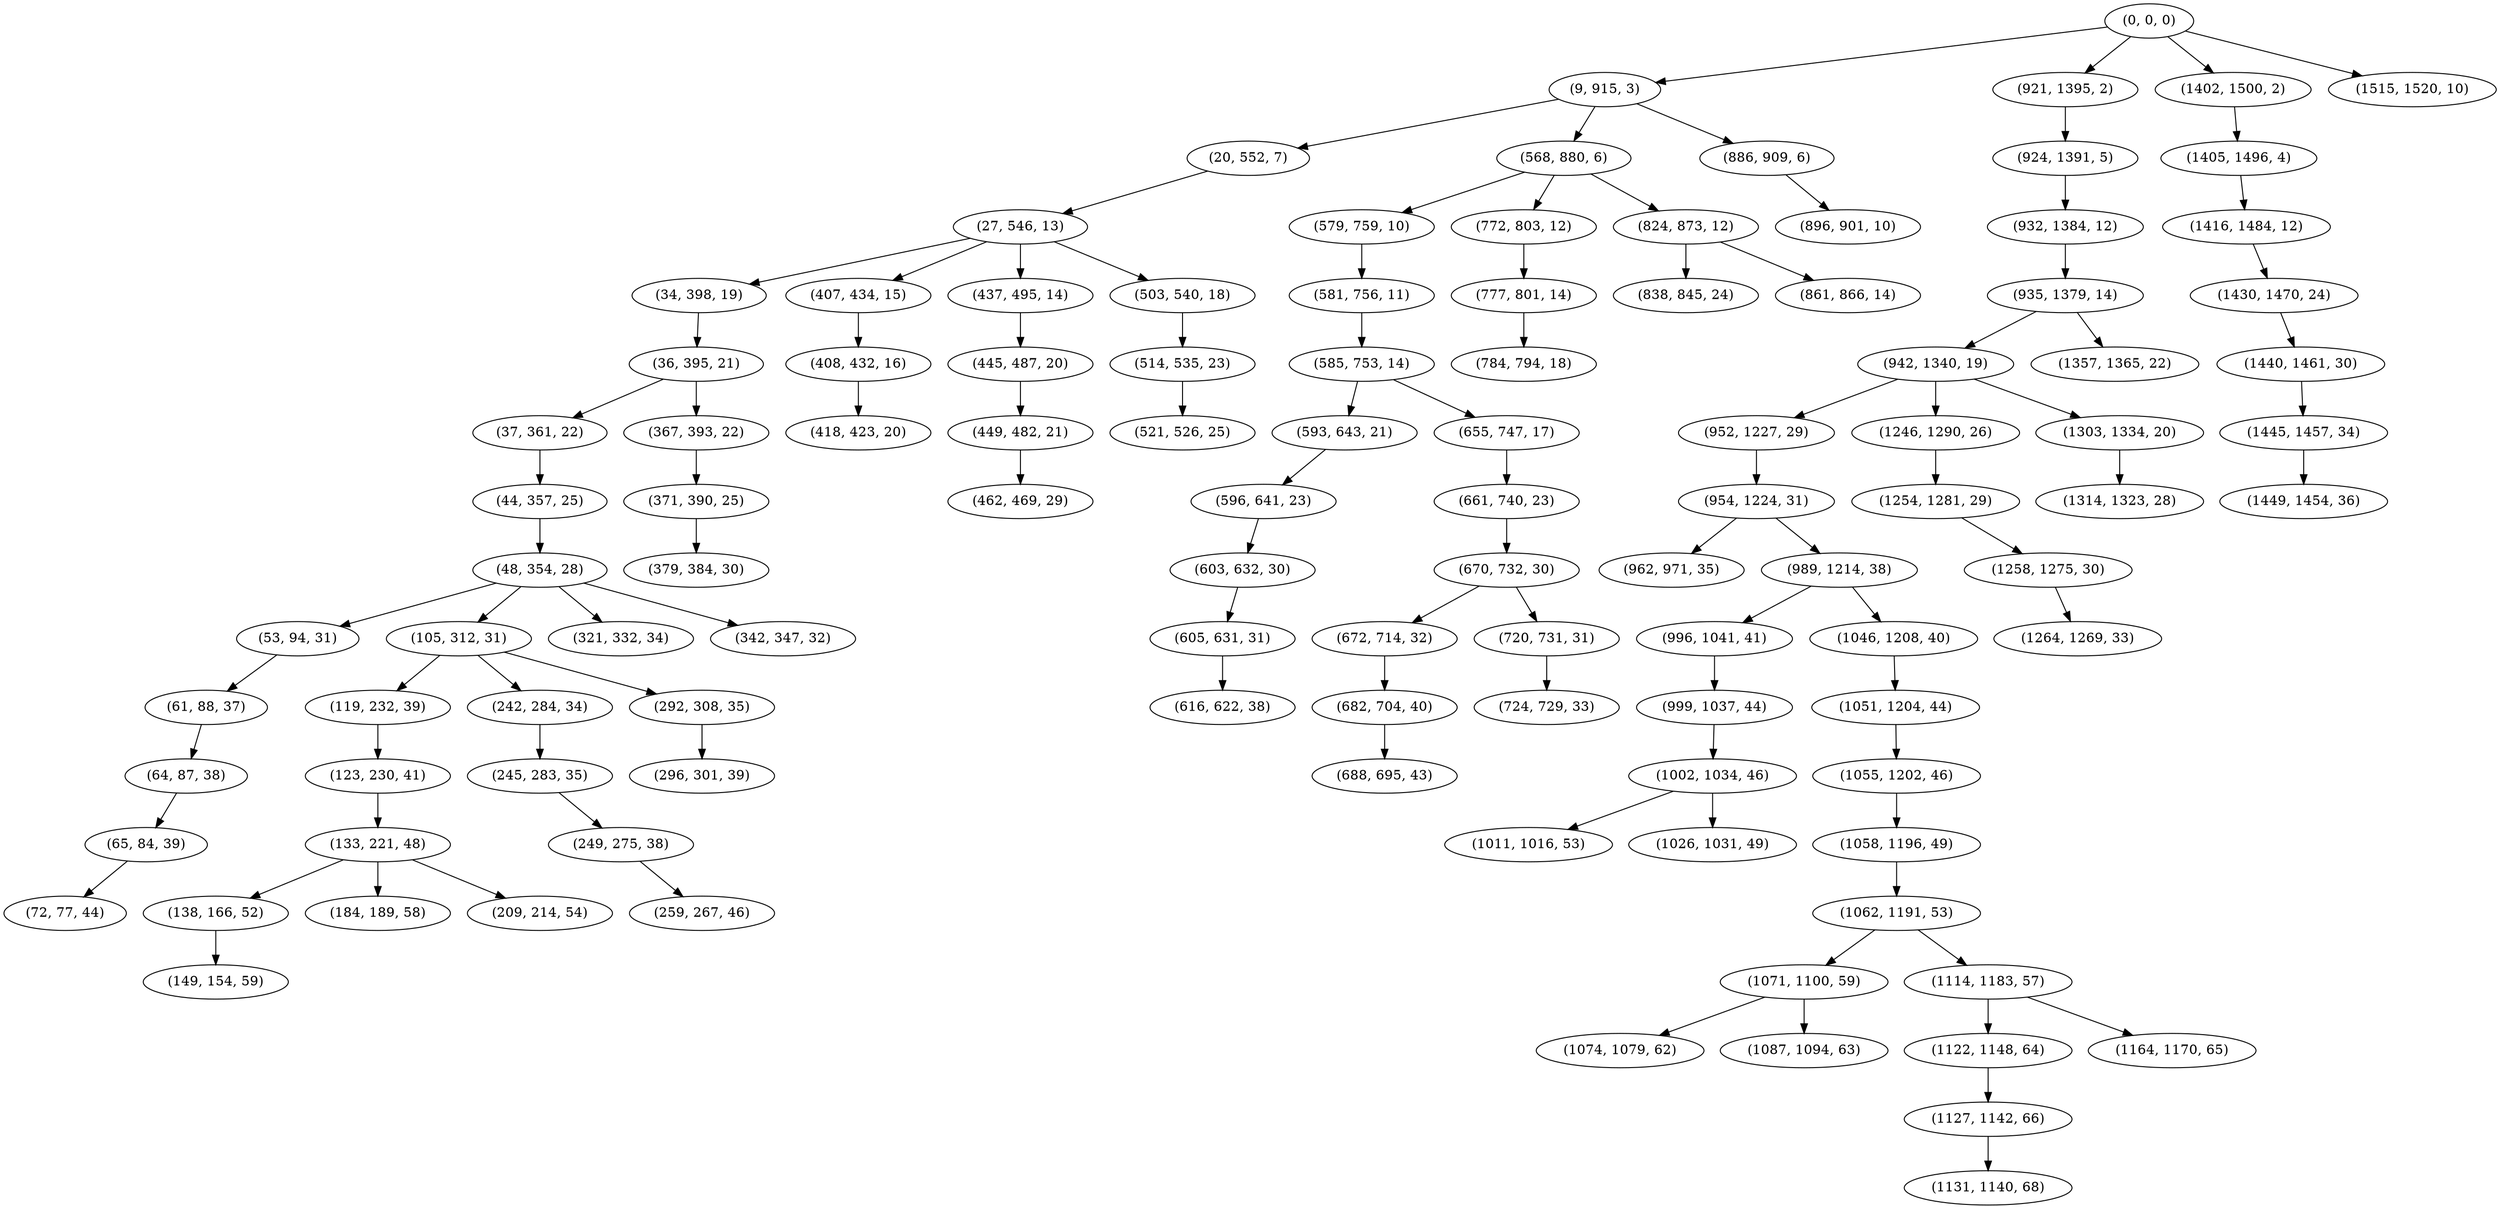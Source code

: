 digraph tree {
    "(0, 0, 0)";
    "(9, 915, 3)";
    "(20, 552, 7)";
    "(27, 546, 13)";
    "(34, 398, 19)";
    "(36, 395, 21)";
    "(37, 361, 22)";
    "(44, 357, 25)";
    "(48, 354, 28)";
    "(53, 94, 31)";
    "(61, 88, 37)";
    "(64, 87, 38)";
    "(65, 84, 39)";
    "(72, 77, 44)";
    "(105, 312, 31)";
    "(119, 232, 39)";
    "(123, 230, 41)";
    "(133, 221, 48)";
    "(138, 166, 52)";
    "(149, 154, 59)";
    "(184, 189, 58)";
    "(209, 214, 54)";
    "(242, 284, 34)";
    "(245, 283, 35)";
    "(249, 275, 38)";
    "(259, 267, 46)";
    "(292, 308, 35)";
    "(296, 301, 39)";
    "(321, 332, 34)";
    "(342, 347, 32)";
    "(367, 393, 22)";
    "(371, 390, 25)";
    "(379, 384, 30)";
    "(407, 434, 15)";
    "(408, 432, 16)";
    "(418, 423, 20)";
    "(437, 495, 14)";
    "(445, 487, 20)";
    "(449, 482, 21)";
    "(462, 469, 29)";
    "(503, 540, 18)";
    "(514, 535, 23)";
    "(521, 526, 25)";
    "(568, 880, 6)";
    "(579, 759, 10)";
    "(581, 756, 11)";
    "(585, 753, 14)";
    "(593, 643, 21)";
    "(596, 641, 23)";
    "(603, 632, 30)";
    "(605, 631, 31)";
    "(616, 622, 38)";
    "(655, 747, 17)";
    "(661, 740, 23)";
    "(670, 732, 30)";
    "(672, 714, 32)";
    "(682, 704, 40)";
    "(688, 695, 43)";
    "(720, 731, 31)";
    "(724, 729, 33)";
    "(772, 803, 12)";
    "(777, 801, 14)";
    "(784, 794, 18)";
    "(824, 873, 12)";
    "(838, 845, 24)";
    "(861, 866, 14)";
    "(886, 909, 6)";
    "(896, 901, 10)";
    "(921, 1395, 2)";
    "(924, 1391, 5)";
    "(932, 1384, 12)";
    "(935, 1379, 14)";
    "(942, 1340, 19)";
    "(952, 1227, 29)";
    "(954, 1224, 31)";
    "(962, 971, 35)";
    "(989, 1214, 38)";
    "(996, 1041, 41)";
    "(999, 1037, 44)";
    "(1002, 1034, 46)";
    "(1011, 1016, 53)";
    "(1026, 1031, 49)";
    "(1046, 1208, 40)";
    "(1051, 1204, 44)";
    "(1055, 1202, 46)";
    "(1058, 1196, 49)";
    "(1062, 1191, 53)";
    "(1071, 1100, 59)";
    "(1074, 1079, 62)";
    "(1087, 1094, 63)";
    "(1114, 1183, 57)";
    "(1122, 1148, 64)";
    "(1127, 1142, 66)";
    "(1131, 1140, 68)";
    "(1164, 1170, 65)";
    "(1246, 1290, 26)";
    "(1254, 1281, 29)";
    "(1258, 1275, 30)";
    "(1264, 1269, 33)";
    "(1303, 1334, 20)";
    "(1314, 1323, 28)";
    "(1357, 1365, 22)";
    "(1402, 1500, 2)";
    "(1405, 1496, 4)";
    "(1416, 1484, 12)";
    "(1430, 1470, 24)";
    "(1440, 1461, 30)";
    "(1445, 1457, 34)";
    "(1449, 1454, 36)";
    "(1515, 1520, 10)";
    "(0, 0, 0)" -> "(9, 915, 3)";
    "(0, 0, 0)" -> "(921, 1395, 2)";
    "(0, 0, 0)" -> "(1402, 1500, 2)";
    "(0, 0, 0)" -> "(1515, 1520, 10)";
    "(9, 915, 3)" -> "(20, 552, 7)";
    "(9, 915, 3)" -> "(568, 880, 6)";
    "(9, 915, 3)" -> "(886, 909, 6)";
    "(20, 552, 7)" -> "(27, 546, 13)";
    "(27, 546, 13)" -> "(34, 398, 19)";
    "(27, 546, 13)" -> "(407, 434, 15)";
    "(27, 546, 13)" -> "(437, 495, 14)";
    "(27, 546, 13)" -> "(503, 540, 18)";
    "(34, 398, 19)" -> "(36, 395, 21)";
    "(36, 395, 21)" -> "(37, 361, 22)";
    "(36, 395, 21)" -> "(367, 393, 22)";
    "(37, 361, 22)" -> "(44, 357, 25)";
    "(44, 357, 25)" -> "(48, 354, 28)";
    "(48, 354, 28)" -> "(53, 94, 31)";
    "(48, 354, 28)" -> "(105, 312, 31)";
    "(48, 354, 28)" -> "(321, 332, 34)";
    "(48, 354, 28)" -> "(342, 347, 32)";
    "(53, 94, 31)" -> "(61, 88, 37)";
    "(61, 88, 37)" -> "(64, 87, 38)";
    "(64, 87, 38)" -> "(65, 84, 39)";
    "(65, 84, 39)" -> "(72, 77, 44)";
    "(105, 312, 31)" -> "(119, 232, 39)";
    "(105, 312, 31)" -> "(242, 284, 34)";
    "(105, 312, 31)" -> "(292, 308, 35)";
    "(119, 232, 39)" -> "(123, 230, 41)";
    "(123, 230, 41)" -> "(133, 221, 48)";
    "(133, 221, 48)" -> "(138, 166, 52)";
    "(133, 221, 48)" -> "(184, 189, 58)";
    "(133, 221, 48)" -> "(209, 214, 54)";
    "(138, 166, 52)" -> "(149, 154, 59)";
    "(242, 284, 34)" -> "(245, 283, 35)";
    "(245, 283, 35)" -> "(249, 275, 38)";
    "(249, 275, 38)" -> "(259, 267, 46)";
    "(292, 308, 35)" -> "(296, 301, 39)";
    "(367, 393, 22)" -> "(371, 390, 25)";
    "(371, 390, 25)" -> "(379, 384, 30)";
    "(407, 434, 15)" -> "(408, 432, 16)";
    "(408, 432, 16)" -> "(418, 423, 20)";
    "(437, 495, 14)" -> "(445, 487, 20)";
    "(445, 487, 20)" -> "(449, 482, 21)";
    "(449, 482, 21)" -> "(462, 469, 29)";
    "(503, 540, 18)" -> "(514, 535, 23)";
    "(514, 535, 23)" -> "(521, 526, 25)";
    "(568, 880, 6)" -> "(579, 759, 10)";
    "(568, 880, 6)" -> "(772, 803, 12)";
    "(568, 880, 6)" -> "(824, 873, 12)";
    "(579, 759, 10)" -> "(581, 756, 11)";
    "(581, 756, 11)" -> "(585, 753, 14)";
    "(585, 753, 14)" -> "(593, 643, 21)";
    "(585, 753, 14)" -> "(655, 747, 17)";
    "(593, 643, 21)" -> "(596, 641, 23)";
    "(596, 641, 23)" -> "(603, 632, 30)";
    "(603, 632, 30)" -> "(605, 631, 31)";
    "(605, 631, 31)" -> "(616, 622, 38)";
    "(655, 747, 17)" -> "(661, 740, 23)";
    "(661, 740, 23)" -> "(670, 732, 30)";
    "(670, 732, 30)" -> "(672, 714, 32)";
    "(670, 732, 30)" -> "(720, 731, 31)";
    "(672, 714, 32)" -> "(682, 704, 40)";
    "(682, 704, 40)" -> "(688, 695, 43)";
    "(720, 731, 31)" -> "(724, 729, 33)";
    "(772, 803, 12)" -> "(777, 801, 14)";
    "(777, 801, 14)" -> "(784, 794, 18)";
    "(824, 873, 12)" -> "(838, 845, 24)";
    "(824, 873, 12)" -> "(861, 866, 14)";
    "(886, 909, 6)" -> "(896, 901, 10)";
    "(921, 1395, 2)" -> "(924, 1391, 5)";
    "(924, 1391, 5)" -> "(932, 1384, 12)";
    "(932, 1384, 12)" -> "(935, 1379, 14)";
    "(935, 1379, 14)" -> "(942, 1340, 19)";
    "(935, 1379, 14)" -> "(1357, 1365, 22)";
    "(942, 1340, 19)" -> "(952, 1227, 29)";
    "(942, 1340, 19)" -> "(1246, 1290, 26)";
    "(942, 1340, 19)" -> "(1303, 1334, 20)";
    "(952, 1227, 29)" -> "(954, 1224, 31)";
    "(954, 1224, 31)" -> "(962, 971, 35)";
    "(954, 1224, 31)" -> "(989, 1214, 38)";
    "(989, 1214, 38)" -> "(996, 1041, 41)";
    "(989, 1214, 38)" -> "(1046, 1208, 40)";
    "(996, 1041, 41)" -> "(999, 1037, 44)";
    "(999, 1037, 44)" -> "(1002, 1034, 46)";
    "(1002, 1034, 46)" -> "(1011, 1016, 53)";
    "(1002, 1034, 46)" -> "(1026, 1031, 49)";
    "(1046, 1208, 40)" -> "(1051, 1204, 44)";
    "(1051, 1204, 44)" -> "(1055, 1202, 46)";
    "(1055, 1202, 46)" -> "(1058, 1196, 49)";
    "(1058, 1196, 49)" -> "(1062, 1191, 53)";
    "(1062, 1191, 53)" -> "(1071, 1100, 59)";
    "(1062, 1191, 53)" -> "(1114, 1183, 57)";
    "(1071, 1100, 59)" -> "(1074, 1079, 62)";
    "(1071, 1100, 59)" -> "(1087, 1094, 63)";
    "(1114, 1183, 57)" -> "(1122, 1148, 64)";
    "(1114, 1183, 57)" -> "(1164, 1170, 65)";
    "(1122, 1148, 64)" -> "(1127, 1142, 66)";
    "(1127, 1142, 66)" -> "(1131, 1140, 68)";
    "(1246, 1290, 26)" -> "(1254, 1281, 29)";
    "(1254, 1281, 29)" -> "(1258, 1275, 30)";
    "(1258, 1275, 30)" -> "(1264, 1269, 33)";
    "(1303, 1334, 20)" -> "(1314, 1323, 28)";
    "(1402, 1500, 2)" -> "(1405, 1496, 4)";
    "(1405, 1496, 4)" -> "(1416, 1484, 12)";
    "(1416, 1484, 12)" -> "(1430, 1470, 24)";
    "(1430, 1470, 24)" -> "(1440, 1461, 30)";
    "(1440, 1461, 30)" -> "(1445, 1457, 34)";
    "(1445, 1457, 34)" -> "(1449, 1454, 36)";
}
